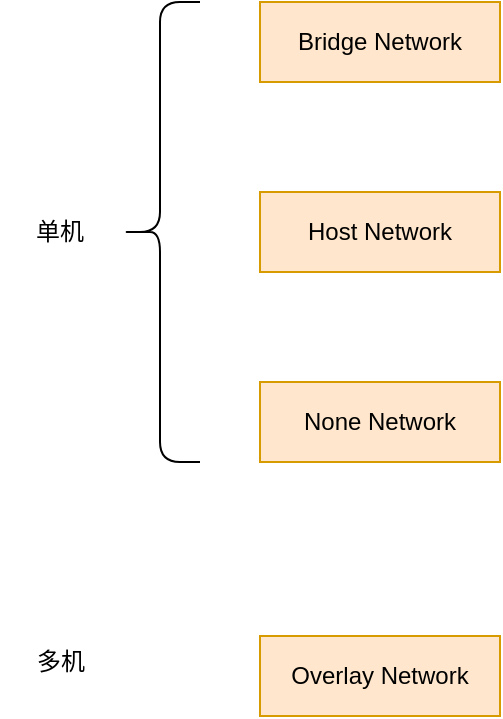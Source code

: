 <mxfile version="24.9.1">
  <diagram name="第 1 页" id="eIScZ-mBb7iN-LSXSZ1G">
    <mxGraphModel dx="735" dy="378" grid="0" gridSize="10" guides="1" tooltips="1" connect="1" arrows="1" fold="1" page="1" pageScale="1" pageWidth="827" pageHeight="1169" math="0" shadow="0">
      <root>
        <mxCell id="0" />
        <mxCell id="1" parent="0" />
        <mxCell id="f2kcYFRWaU27z6JYwc0v-2" value="" style="shape=curlyBracket;whiteSpace=wrap;html=1;rounded=1;labelPosition=left;verticalLabelPosition=middle;align=right;verticalAlign=middle;" vertex="1" parent="1">
          <mxGeometry x="200" y="100" width="40" height="230" as="geometry" />
        </mxCell>
        <mxCell id="f2kcYFRWaU27z6JYwc0v-4" value="单机" style="text;strokeColor=none;align=center;fillColor=none;html=1;verticalAlign=middle;whiteSpace=wrap;rounded=0;" vertex="1" parent="1">
          <mxGeometry x="140" y="200" width="60" height="30" as="geometry" />
        </mxCell>
        <mxCell id="f2kcYFRWaU27z6JYwc0v-9" value="Bridge Network" style="rounded=0;whiteSpace=wrap;html=1;fillColor=#ffe6cc;strokeColor=#d79b00;" vertex="1" parent="1">
          <mxGeometry x="270" y="100" width="120" height="40" as="geometry" />
        </mxCell>
        <mxCell id="f2kcYFRWaU27z6JYwc0v-10" value="Host Network" style="rounded=0;whiteSpace=wrap;html=1;fillColor=#ffe6cc;strokeColor=#d79b00;" vertex="1" parent="1">
          <mxGeometry x="270" y="195" width="120" height="40" as="geometry" />
        </mxCell>
        <mxCell id="f2kcYFRWaU27z6JYwc0v-11" value="None Network" style="rounded=0;whiteSpace=wrap;html=1;fillColor=#ffe6cc;strokeColor=#d79b00;" vertex="1" parent="1">
          <mxGeometry x="270" y="290" width="120" height="40" as="geometry" />
        </mxCell>
        <mxCell id="f2kcYFRWaU27z6JYwc0v-12" value="多机" style="text;html=1;align=center;verticalAlign=middle;resizable=0;points=[];autosize=1;strokeColor=none;fillColor=none;" vertex="1" parent="1">
          <mxGeometry x="149" y="417" width="42" height="26" as="geometry" />
        </mxCell>
        <mxCell id="f2kcYFRWaU27z6JYwc0v-13" value="Overlay Network" style="rounded=0;whiteSpace=wrap;html=1;fillColor=#ffe6cc;strokeColor=#d79b00;" vertex="1" parent="1">
          <mxGeometry x="270" y="417" width="120" height="40" as="geometry" />
        </mxCell>
      </root>
    </mxGraphModel>
  </diagram>
</mxfile>
